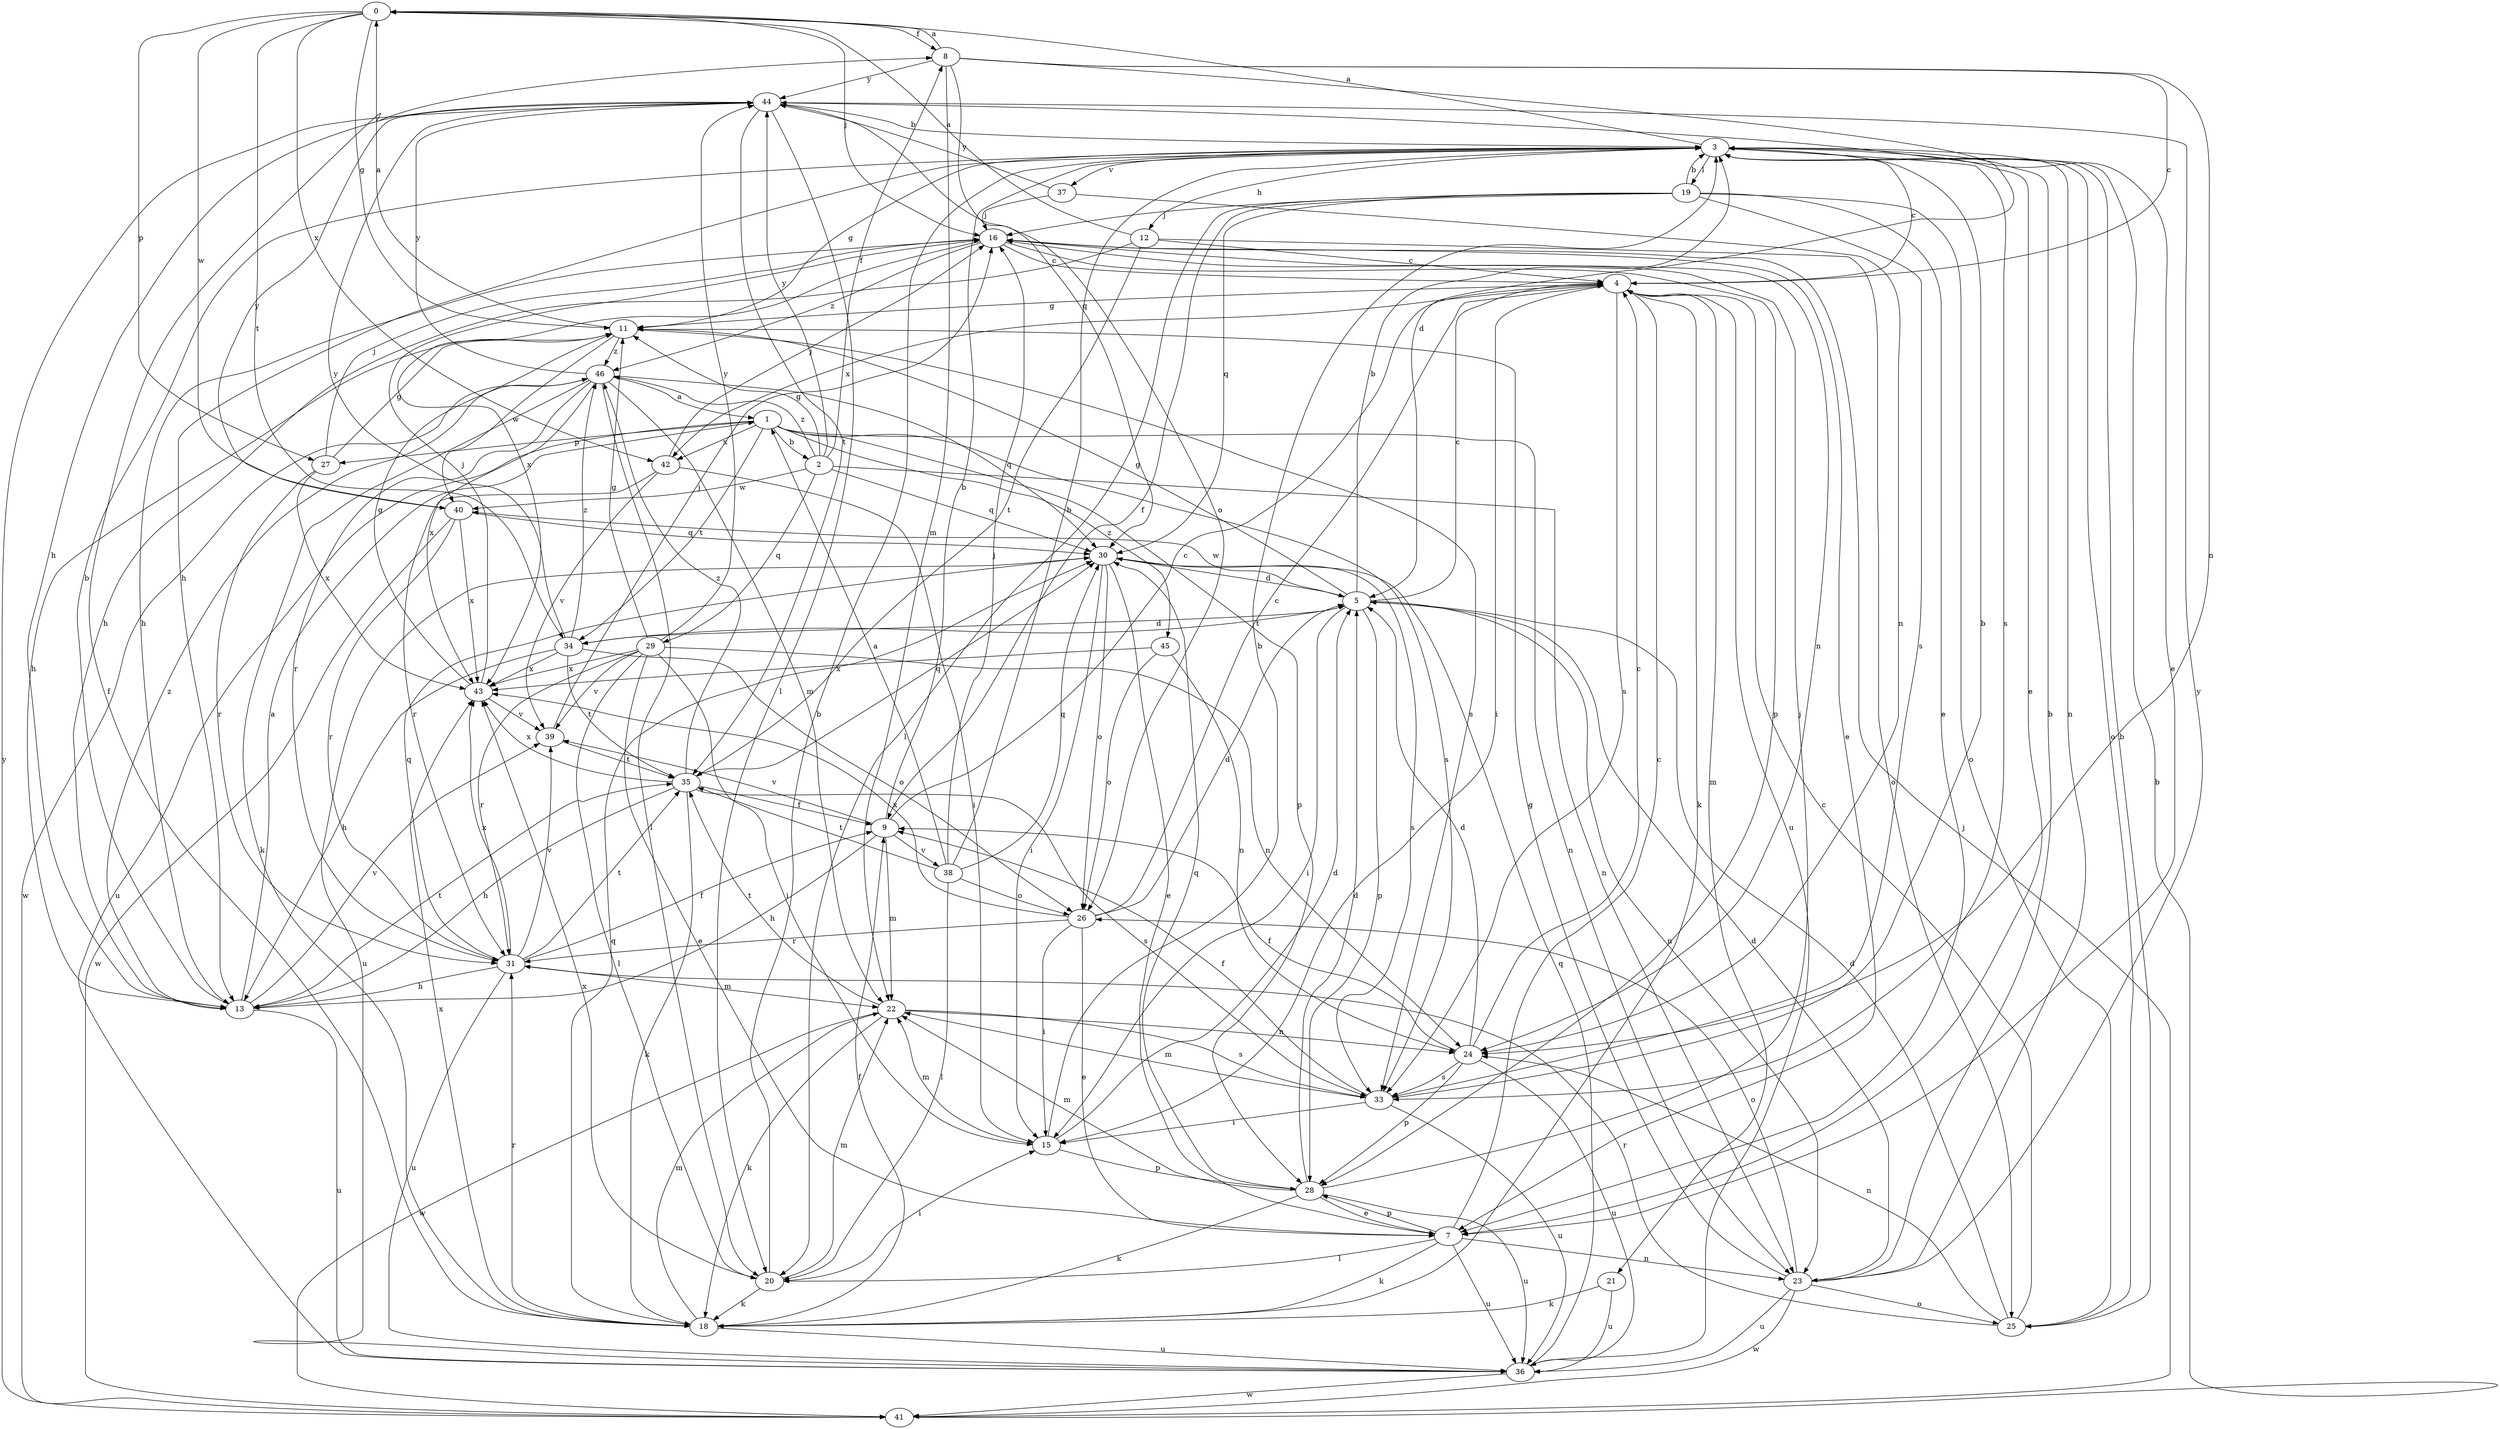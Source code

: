 strict digraph  {
0;
1;
2;
3;
4;
5;
7;
8;
9;
11;
12;
13;
15;
16;
18;
19;
20;
21;
22;
23;
24;
25;
26;
27;
28;
29;
30;
31;
33;
34;
35;
36;
37;
38;
39;
40;
41;
42;
43;
44;
45;
46;
0 -> 8  [label=f];
0 -> 11  [label=g];
0 -> 16  [label=j];
0 -> 27  [label=p];
0 -> 34  [label=t];
0 -> 40  [label=w];
0 -> 42  [label=x];
1 -> 2  [label=b];
1 -> 23  [label=n];
1 -> 27  [label=p];
1 -> 28  [label=p];
1 -> 33  [label=s];
1 -> 34  [label=t];
1 -> 36  [label=u];
1 -> 42  [label=x];
1 -> 45  [label=z];
2 -> 8  [label=f];
2 -> 11  [label=g];
2 -> 23  [label=n];
2 -> 29  [label=q];
2 -> 30  [label=q];
2 -> 40  [label=w];
2 -> 44  [label=y];
2 -> 46  [label=z];
3 -> 0  [label=a];
3 -> 4  [label=c];
3 -> 7  [label=e];
3 -> 11  [label=g];
3 -> 12  [label=h];
3 -> 13  [label=h];
3 -> 19  [label=l];
3 -> 23  [label=n];
3 -> 25  [label=o];
3 -> 33  [label=s];
3 -> 37  [label=v];
4 -> 11  [label=g];
4 -> 15  [label=i];
4 -> 18  [label=k];
4 -> 21  [label=m];
4 -> 33  [label=s];
4 -> 36  [label=u];
4 -> 42  [label=x];
5 -> 3  [label=b];
5 -> 4  [label=c];
5 -> 11  [label=g];
5 -> 15  [label=i];
5 -> 23  [label=n];
5 -> 28  [label=p];
5 -> 34  [label=t];
5 -> 40  [label=w];
7 -> 4  [label=c];
7 -> 18  [label=k];
7 -> 20  [label=l];
7 -> 23  [label=n];
7 -> 28  [label=p];
7 -> 36  [label=u];
8 -> 0  [label=a];
8 -> 4  [label=c];
8 -> 5  [label=d];
8 -> 22  [label=m];
8 -> 24  [label=n];
8 -> 30  [label=q];
8 -> 44  [label=y];
9 -> 3  [label=b];
9 -> 4  [label=c];
9 -> 13  [label=h];
9 -> 22  [label=m];
9 -> 38  [label=v];
9 -> 39  [label=v];
11 -> 0  [label=a];
11 -> 13  [label=h];
11 -> 33  [label=s];
11 -> 40  [label=w];
11 -> 46  [label=z];
12 -> 0  [label=a];
12 -> 4  [label=c];
12 -> 13  [label=h];
12 -> 25  [label=o];
12 -> 35  [label=t];
13 -> 1  [label=a];
13 -> 3  [label=b];
13 -> 35  [label=t];
13 -> 36  [label=u];
13 -> 39  [label=v];
13 -> 46  [label=z];
15 -> 3  [label=b];
15 -> 5  [label=d];
15 -> 22  [label=m];
15 -> 28  [label=p];
16 -> 4  [label=c];
16 -> 7  [label=e];
16 -> 13  [label=h];
16 -> 24  [label=n];
16 -> 28  [label=p];
16 -> 43  [label=x];
16 -> 46  [label=z];
18 -> 8  [label=f];
18 -> 9  [label=f];
18 -> 22  [label=m];
18 -> 30  [label=q];
18 -> 31  [label=r];
18 -> 36  [label=u];
18 -> 43  [label=x];
19 -> 3  [label=b];
19 -> 7  [label=e];
19 -> 9  [label=f];
19 -> 16  [label=j];
19 -> 20  [label=l];
19 -> 25  [label=o];
19 -> 30  [label=q];
19 -> 33  [label=s];
20 -> 3  [label=b];
20 -> 15  [label=i];
20 -> 18  [label=k];
20 -> 22  [label=m];
20 -> 43  [label=x];
21 -> 18  [label=k];
21 -> 36  [label=u];
22 -> 18  [label=k];
22 -> 24  [label=n];
22 -> 33  [label=s];
22 -> 35  [label=t];
22 -> 41  [label=w];
23 -> 3  [label=b];
23 -> 5  [label=d];
23 -> 11  [label=g];
23 -> 25  [label=o];
23 -> 26  [label=o];
23 -> 36  [label=u];
23 -> 41  [label=w];
23 -> 44  [label=y];
24 -> 4  [label=c];
24 -> 5  [label=d];
24 -> 9  [label=f];
24 -> 28  [label=p];
24 -> 33  [label=s];
24 -> 36  [label=u];
25 -> 3  [label=b];
25 -> 4  [label=c];
25 -> 5  [label=d];
25 -> 24  [label=n];
25 -> 31  [label=r];
26 -> 4  [label=c];
26 -> 5  [label=d];
26 -> 7  [label=e];
26 -> 15  [label=i];
26 -> 31  [label=r];
26 -> 43  [label=x];
27 -> 11  [label=g];
27 -> 16  [label=j];
27 -> 31  [label=r];
27 -> 43  [label=x];
28 -> 5  [label=d];
28 -> 7  [label=e];
28 -> 16  [label=j];
28 -> 18  [label=k];
28 -> 22  [label=m];
28 -> 30  [label=q];
28 -> 36  [label=u];
29 -> 7  [label=e];
29 -> 11  [label=g];
29 -> 15  [label=i];
29 -> 20  [label=l];
29 -> 24  [label=n];
29 -> 31  [label=r];
29 -> 39  [label=v];
29 -> 43  [label=x];
29 -> 44  [label=y];
30 -> 5  [label=d];
30 -> 7  [label=e];
30 -> 15  [label=i];
30 -> 26  [label=o];
30 -> 33  [label=s];
30 -> 36  [label=u];
31 -> 9  [label=f];
31 -> 13  [label=h];
31 -> 22  [label=m];
31 -> 30  [label=q];
31 -> 35  [label=t];
31 -> 36  [label=u];
31 -> 39  [label=v];
31 -> 43  [label=x];
33 -> 3  [label=b];
33 -> 9  [label=f];
33 -> 15  [label=i];
33 -> 22  [label=m];
33 -> 36  [label=u];
34 -> 5  [label=d];
34 -> 13  [label=h];
34 -> 26  [label=o];
34 -> 35  [label=t];
34 -> 43  [label=x];
34 -> 44  [label=y];
34 -> 46  [label=z];
35 -> 9  [label=f];
35 -> 13  [label=h];
35 -> 18  [label=k];
35 -> 30  [label=q];
35 -> 33  [label=s];
35 -> 43  [label=x];
35 -> 46  [label=z];
36 -> 30  [label=q];
36 -> 41  [label=w];
37 -> 16  [label=j];
37 -> 24  [label=n];
37 -> 44  [label=y];
38 -> 1  [label=a];
38 -> 3  [label=b];
38 -> 16  [label=j];
38 -> 20  [label=l];
38 -> 26  [label=o];
38 -> 30  [label=q];
38 -> 35  [label=t];
39 -> 16  [label=j];
39 -> 35  [label=t];
40 -> 30  [label=q];
40 -> 31  [label=r];
40 -> 41  [label=w];
40 -> 43  [label=x];
40 -> 44  [label=y];
41 -> 3  [label=b];
41 -> 16  [label=j];
41 -> 44  [label=y];
42 -> 15  [label=i];
42 -> 16  [label=j];
42 -> 31  [label=r];
42 -> 39  [label=v];
43 -> 11  [label=g];
43 -> 16  [label=j];
43 -> 39  [label=v];
44 -> 3  [label=b];
44 -> 7  [label=e];
44 -> 13  [label=h];
44 -> 20  [label=l];
44 -> 26  [label=o];
44 -> 35  [label=t];
45 -> 24  [label=n];
45 -> 26  [label=o];
45 -> 43  [label=x];
46 -> 1  [label=a];
46 -> 18  [label=k];
46 -> 20  [label=l];
46 -> 22  [label=m];
46 -> 30  [label=q];
46 -> 31  [label=r];
46 -> 41  [label=w];
46 -> 43  [label=x];
46 -> 44  [label=y];
}
